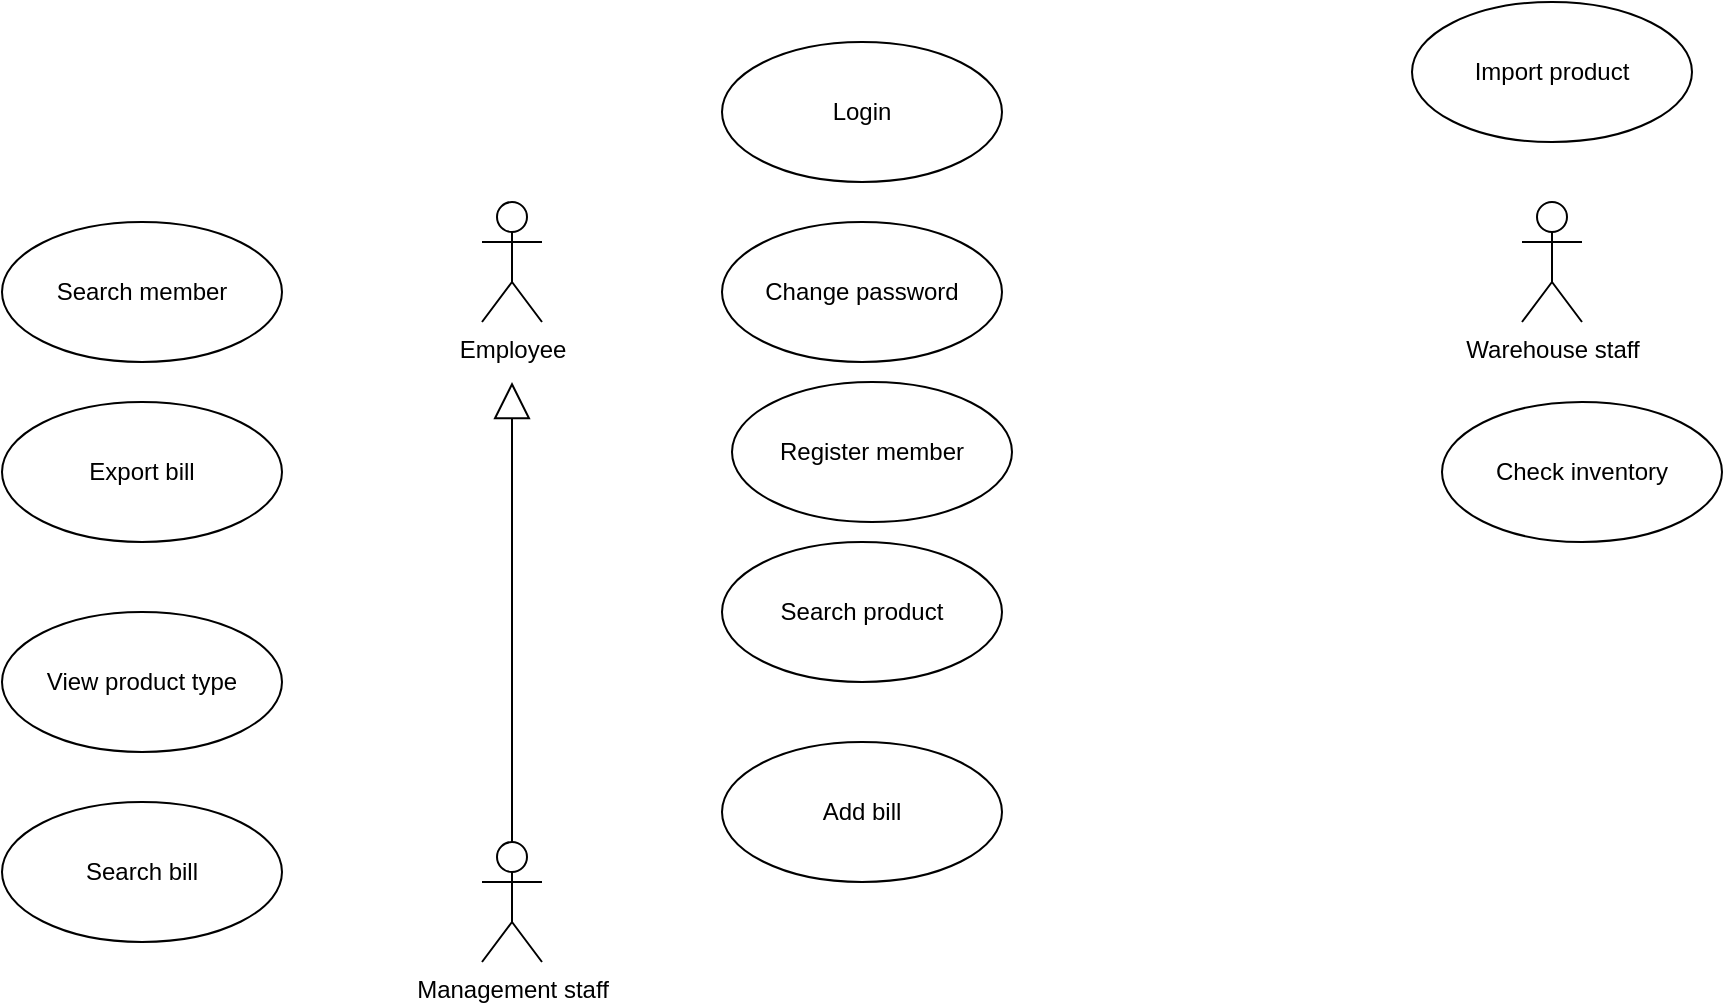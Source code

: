 <mxfile version="12.2.4" type="device" pages="1"><diagram id="eK5m0fSlCcKkLLurKsVO" name="Page-1"><mxGraphModel dx="2114" dy="534" grid="1" gridSize="10" guides="1" tooltips="1" connect="1" arrows="1" fold="1" page="1" pageScale="1" pageWidth="850" pageHeight="1100" math="0" shadow="0"><root><mxCell id="0"/><mxCell id="1" parent="0"/><mxCell id="ayVIytoxiwYPRVuvkdlb-1" value="Employee" style="shape=umlActor;verticalLabelPosition=bottom;labelBackgroundColor=#ffffff;verticalAlign=top;html=1;" vertex="1" parent="1"><mxGeometry x="160" y="120" width="30" height="60" as="geometry"/></mxCell><mxCell id="ayVIytoxiwYPRVuvkdlb-2" value="Warehouse staff&lt;br&gt;" style="shape=umlActor;verticalLabelPosition=bottom;labelBackgroundColor=#ffffff;verticalAlign=top;html=1;" vertex="1" parent="1"><mxGeometry x="680" y="120" width="30" height="60" as="geometry"/></mxCell><mxCell id="ayVIytoxiwYPRVuvkdlb-3" value="Management staff&lt;br&gt;" style="shape=umlActor;verticalLabelPosition=bottom;labelBackgroundColor=#ffffff;verticalAlign=top;html=1;" vertex="1" parent="1"><mxGeometry x="160" y="440" width="30" height="60" as="geometry"/></mxCell><mxCell id="ayVIytoxiwYPRVuvkdlb-5" value="" style="endArrow=block;endSize=16;endFill=0;html=1;exitX=0.5;exitY=0;exitDx=0;exitDy=0;exitPerimeter=0;" edge="1" parent="1" source="ayVIytoxiwYPRVuvkdlb-3"><mxGeometry width="160" relative="1" as="geometry"><mxPoint x="174.5" y="389.5" as="sourcePoint"/><mxPoint x="175" y="210" as="targetPoint"/></mxGeometry></mxCell><mxCell id="ayVIytoxiwYPRVuvkdlb-6" value="Login" style="ellipse;whiteSpace=wrap;html=1;" vertex="1" parent="1"><mxGeometry x="280" y="40" width="140" height="70" as="geometry"/></mxCell><mxCell id="ayVIytoxiwYPRVuvkdlb-7" value="Change password" style="ellipse;whiteSpace=wrap;html=1;" vertex="1" parent="1"><mxGeometry x="280" y="130" width="140" height="70" as="geometry"/></mxCell><mxCell id="ayVIytoxiwYPRVuvkdlb-8" value="Register member" style="ellipse;whiteSpace=wrap;html=1;" vertex="1" parent="1"><mxGeometry x="285" y="210" width="140" height="70" as="geometry"/></mxCell><mxCell id="ayVIytoxiwYPRVuvkdlb-9" value="Search product" style="ellipse;whiteSpace=wrap;html=1;" vertex="1" parent="1"><mxGeometry x="280" y="290" width="140" height="70" as="geometry"/></mxCell><mxCell id="ayVIytoxiwYPRVuvkdlb-10" value="Import product" style="ellipse;whiteSpace=wrap;html=1;" vertex="1" parent="1"><mxGeometry x="625" y="20" width="140" height="70" as="geometry"/></mxCell><mxCell id="ayVIytoxiwYPRVuvkdlb-11" value="Add bill" style="ellipse;whiteSpace=wrap;html=1;" vertex="1" parent="1"><mxGeometry x="280" y="390" width="140" height="70" as="geometry"/></mxCell><mxCell id="ayVIytoxiwYPRVuvkdlb-12" value="Check inventory" style="ellipse;whiteSpace=wrap;html=1;" vertex="1" parent="1"><mxGeometry x="640" y="220" width="140" height="70" as="geometry"/></mxCell><mxCell id="ayVIytoxiwYPRVuvkdlb-13" value="Search member" style="ellipse;whiteSpace=wrap;html=1;" vertex="1" parent="1"><mxGeometry x="-80" y="130" width="140" height="70" as="geometry"/></mxCell><mxCell id="ayVIytoxiwYPRVuvkdlb-14" value="Export bill" style="ellipse;whiteSpace=wrap;html=1;" vertex="1" parent="1"><mxGeometry x="-80" y="220" width="140" height="70" as="geometry"/></mxCell><mxCell id="ayVIytoxiwYPRVuvkdlb-15" value="View product type" style="ellipse;whiteSpace=wrap;html=1;" vertex="1" parent="1"><mxGeometry x="-80" y="325" width="140" height="70" as="geometry"/></mxCell><mxCell id="ayVIytoxiwYPRVuvkdlb-16" value="Search bill" style="ellipse;whiteSpace=wrap;html=1;" vertex="1" parent="1"><mxGeometry x="-80" y="420" width="140" height="70" as="geometry"/></mxCell></root></mxGraphModel></diagram></mxfile>